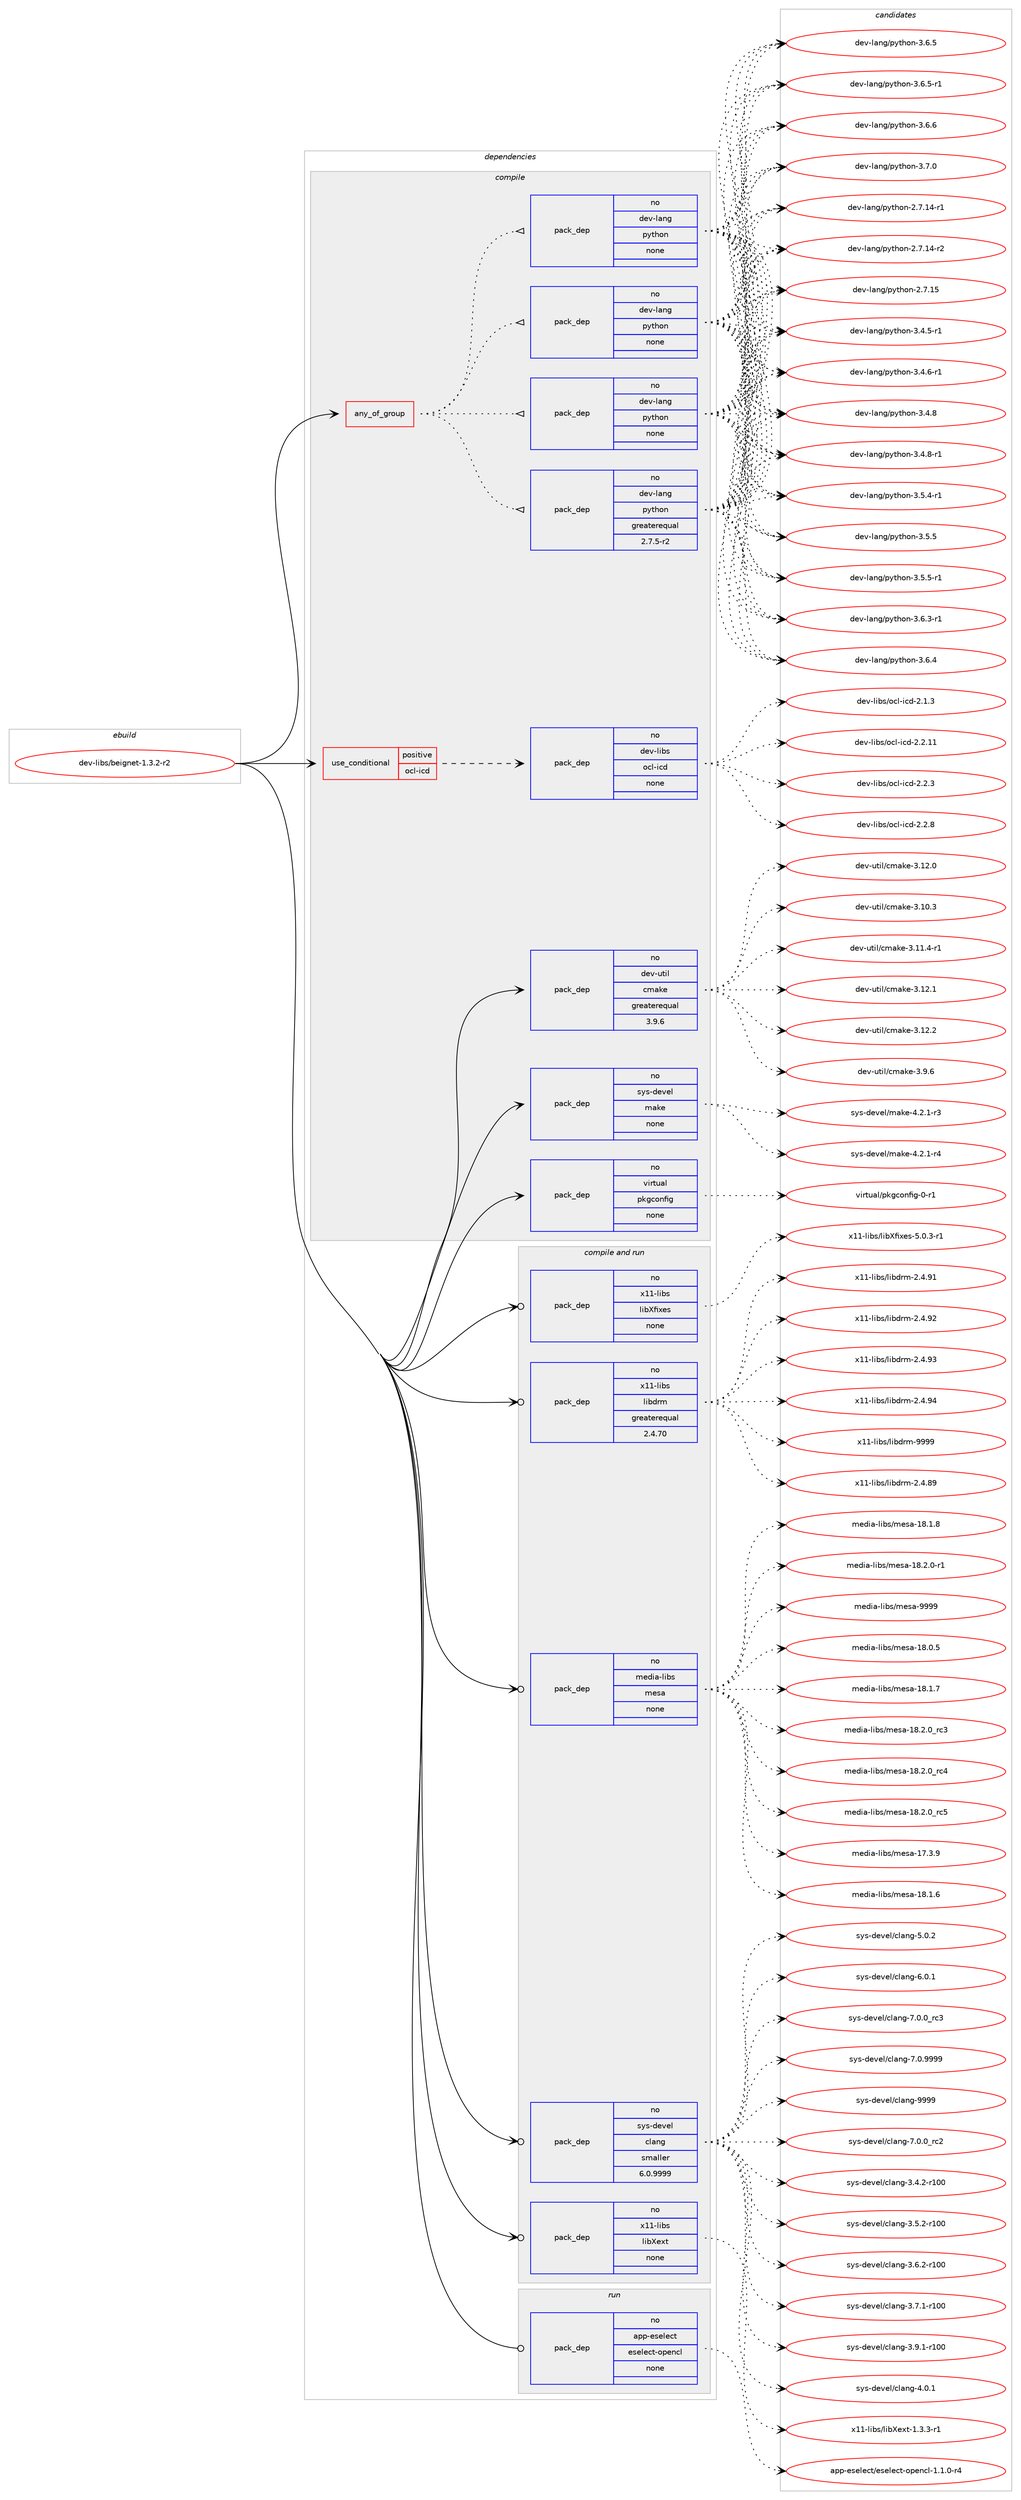 digraph prolog {

# *************
# Graph options
# *************

newrank=true;
concentrate=true;
compound=true;
graph [rankdir=LR,fontname=Helvetica,fontsize=10,ranksep=1.5];#, ranksep=2.5, nodesep=0.2];
edge  [arrowhead=vee];
node  [fontname=Helvetica,fontsize=10];

# **********
# The ebuild
# **********

subgraph cluster_leftcol {
color=gray;
rank=same;
label=<<i>ebuild</i>>;
id [label="dev-libs/beignet-1.3.2-r2", color=red, width=4, href="../dev-libs/beignet-1.3.2-r2.svg"];
}

# ****************
# The dependencies
# ****************

subgraph cluster_midcol {
color=gray;
label=<<i>dependencies</i>>;
subgraph cluster_compile {
fillcolor="#eeeeee";
style=filled;
label=<<i>compile</i>>;
subgraph any101 {
dependency4101 [label=<<TABLE BORDER="0" CELLBORDER="1" CELLSPACING="0" CELLPADDING="4"><TR><TD CELLPADDING="10">any_of_group</TD></TR></TABLE>>, shape=none, color=red];subgraph pack2770 {
dependency4102 [label=<<TABLE BORDER="0" CELLBORDER="1" CELLSPACING="0" CELLPADDING="4" WIDTH="220"><TR><TD ROWSPAN="6" CELLPADDING="30">pack_dep</TD></TR><TR><TD WIDTH="110">no</TD></TR><TR><TD>dev-lang</TD></TR><TR><TD>python</TD></TR><TR><TD>none</TD></TR><TR><TD></TD></TR></TABLE>>, shape=none, color=blue];
}
dependency4101:e -> dependency4102:w [weight=20,style="dotted",arrowhead="oinv"];
subgraph pack2771 {
dependency4103 [label=<<TABLE BORDER="0" CELLBORDER="1" CELLSPACING="0" CELLPADDING="4" WIDTH="220"><TR><TD ROWSPAN="6" CELLPADDING="30">pack_dep</TD></TR><TR><TD WIDTH="110">no</TD></TR><TR><TD>dev-lang</TD></TR><TR><TD>python</TD></TR><TR><TD>none</TD></TR><TR><TD></TD></TR></TABLE>>, shape=none, color=blue];
}
dependency4101:e -> dependency4103:w [weight=20,style="dotted",arrowhead="oinv"];
subgraph pack2772 {
dependency4104 [label=<<TABLE BORDER="0" CELLBORDER="1" CELLSPACING="0" CELLPADDING="4" WIDTH="220"><TR><TD ROWSPAN="6" CELLPADDING="30">pack_dep</TD></TR><TR><TD WIDTH="110">no</TD></TR><TR><TD>dev-lang</TD></TR><TR><TD>python</TD></TR><TR><TD>none</TD></TR><TR><TD></TD></TR></TABLE>>, shape=none, color=blue];
}
dependency4101:e -> dependency4104:w [weight=20,style="dotted",arrowhead="oinv"];
subgraph pack2773 {
dependency4105 [label=<<TABLE BORDER="0" CELLBORDER="1" CELLSPACING="0" CELLPADDING="4" WIDTH="220"><TR><TD ROWSPAN="6" CELLPADDING="30">pack_dep</TD></TR><TR><TD WIDTH="110">no</TD></TR><TR><TD>dev-lang</TD></TR><TR><TD>python</TD></TR><TR><TD>greaterequal</TD></TR><TR><TD>2.7.5-r2</TD></TR></TABLE>>, shape=none, color=blue];
}
dependency4101:e -> dependency4105:w [weight=20,style="dotted",arrowhead="oinv"];
}
id:e -> dependency4101:w [weight=20,style="solid",arrowhead="vee"];
subgraph cond1222 {
dependency4106 [label=<<TABLE BORDER="0" CELLBORDER="1" CELLSPACING="0" CELLPADDING="4"><TR><TD ROWSPAN="3" CELLPADDING="10">use_conditional</TD></TR><TR><TD>positive</TD></TR><TR><TD>ocl-icd</TD></TR></TABLE>>, shape=none, color=red];
subgraph pack2774 {
dependency4107 [label=<<TABLE BORDER="0" CELLBORDER="1" CELLSPACING="0" CELLPADDING="4" WIDTH="220"><TR><TD ROWSPAN="6" CELLPADDING="30">pack_dep</TD></TR><TR><TD WIDTH="110">no</TD></TR><TR><TD>dev-libs</TD></TR><TR><TD>ocl-icd</TD></TR><TR><TD>none</TD></TR><TR><TD></TD></TR></TABLE>>, shape=none, color=blue];
}
dependency4106:e -> dependency4107:w [weight=20,style="dashed",arrowhead="vee"];
}
id:e -> dependency4106:w [weight=20,style="solid",arrowhead="vee"];
subgraph pack2775 {
dependency4108 [label=<<TABLE BORDER="0" CELLBORDER="1" CELLSPACING="0" CELLPADDING="4" WIDTH="220"><TR><TD ROWSPAN="6" CELLPADDING="30">pack_dep</TD></TR><TR><TD WIDTH="110">no</TD></TR><TR><TD>dev-util</TD></TR><TR><TD>cmake</TD></TR><TR><TD>greaterequal</TD></TR><TR><TD>3.9.6</TD></TR></TABLE>>, shape=none, color=blue];
}
id:e -> dependency4108:w [weight=20,style="solid",arrowhead="vee"];
subgraph pack2776 {
dependency4109 [label=<<TABLE BORDER="0" CELLBORDER="1" CELLSPACING="0" CELLPADDING="4" WIDTH="220"><TR><TD ROWSPAN="6" CELLPADDING="30">pack_dep</TD></TR><TR><TD WIDTH="110">no</TD></TR><TR><TD>sys-devel</TD></TR><TR><TD>make</TD></TR><TR><TD>none</TD></TR><TR><TD></TD></TR></TABLE>>, shape=none, color=blue];
}
id:e -> dependency4109:w [weight=20,style="solid",arrowhead="vee"];
subgraph pack2777 {
dependency4110 [label=<<TABLE BORDER="0" CELLBORDER="1" CELLSPACING="0" CELLPADDING="4" WIDTH="220"><TR><TD ROWSPAN="6" CELLPADDING="30">pack_dep</TD></TR><TR><TD WIDTH="110">no</TD></TR><TR><TD>virtual</TD></TR><TR><TD>pkgconfig</TD></TR><TR><TD>none</TD></TR><TR><TD></TD></TR></TABLE>>, shape=none, color=blue];
}
id:e -> dependency4110:w [weight=20,style="solid",arrowhead="vee"];
}
subgraph cluster_compileandrun {
fillcolor="#eeeeee";
style=filled;
label=<<i>compile and run</i>>;
subgraph pack2778 {
dependency4111 [label=<<TABLE BORDER="0" CELLBORDER="1" CELLSPACING="0" CELLPADDING="4" WIDTH="220"><TR><TD ROWSPAN="6" CELLPADDING="30">pack_dep</TD></TR><TR><TD WIDTH="110">no</TD></TR><TR><TD>media-libs</TD></TR><TR><TD>mesa</TD></TR><TR><TD>none</TD></TR><TR><TD></TD></TR></TABLE>>, shape=none, color=blue];
}
id:e -> dependency4111:w [weight=20,style="solid",arrowhead="odotvee"];
subgraph pack2779 {
dependency4112 [label=<<TABLE BORDER="0" CELLBORDER="1" CELLSPACING="0" CELLPADDING="4" WIDTH="220"><TR><TD ROWSPAN="6" CELLPADDING="30">pack_dep</TD></TR><TR><TD WIDTH="110">no</TD></TR><TR><TD>sys-devel</TD></TR><TR><TD>clang</TD></TR><TR><TD>smaller</TD></TR><TR><TD>6.0.9999</TD></TR></TABLE>>, shape=none, color=blue];
}
id:e -> dependency4112:w [weight=20,style="solid",arrowhead="odotvee"];
subgraph pack2780 {
dependency4113 [label=<<TABLE BORDER="0" CELLBORDER="1" CELLSPACING="0" CELLPADDING="4" WIDTH="220"><TR><TD ROWSPAN="6" CELLPADDING="30">pack_dep</TD></TR><TR><TD WIDTH="110">no</TD></TR><TR><TD>x11-libs</TD></TR><TR><TD>libXext</TD></TR><TR><TD>none</TD></TR><TR><TD></TD></TR></TABLE>>, shape=none, color=blue];
}
id:e -> dependency4113:w [weight=20,style="solid",arrowhead="odotvee"];
subgraph pack2781 {
dependency4114 [label=<<TABLE BORDER="0" CELLBORDER="1" CELLSPACING="0" CELLPADDING="4" WIDTH="220"><TR><TD ROWSPAN="6" CELLPADDING="30">pack_dep</TD></TR><TR><TD WIDTH="110">no</TD></TR><TR><TD>x11-libs</TD></TR><TR><TD>libXfixes</TD></TR><TR><TD>none</TD></TR><TR><TD></TD></TR></TABLE>>, shape=none, color=blue];
}
id:e -> dependency4114:w [weight=20,style="solid",arrowhead="odotvee"];
subgraph pack2782 {
dependency4115 [label=<<TABLE BORDER="0" CELLBORDER="1" CELLSPACING="0" CELLPADDING="4" WIDTH="220"><TR><TD ROWSPAN="6" CELLPADDING="30">pack_dep</TD></TR><TR><TD WIDTH="110">no</TD></TR><TR><TD>x11-libs</TD></TR><TR><TD>libdrm</TD></TR><TR><TD>greaterequal</TD></TR><TR><TD>2.4.70</TD></TR></TABLE>>, shape=none, color=blue];
}
id:e -> dependency4115:w [weight=20,style="solid",arrowhead="odotvee"];
}
subgraph cluster_run {
fillcolor="#eeeeee";
style=filled;
label=<<i>run</i>>;
subgraph pack2783 {
dependency4116 [label=<<TABLE BORDER="0" CELLBORDER="1" CELLSPACING="0" CELLPADDING="4" WIDTH="220"><TR><TD ROWSPAN="6" CELLPADDING="30">pack_dep</TD></TR><TR><TD WIDTH="110">no</TD></TR><TR><TD>app-eselect</TD></TR><TR><TD>eselect-opencl</TD></TR><TR><TD>none</TD></TR><TR><TD></TD></TR></TABLE>>, shape=none, color=blue];
}
id:e -> dependency4116:w [weight=20,style="solid",arrowhead="odot"];
}
}

# **************
# The candidates
# **************

subgraph cluster_choices {
rank=same;
color=gray;
label=<<i>candidates</i>>;

subgraph choice2770 {
color=black;
nodesep=1;
choice100101118451089711010347112121116104111110455046554649524511449 [label="dev-lang/python-2.7.14-r1", color=red, width=4,href="../dev-lang/python-2.7.14-r1.svg"];
choice100101118451089711010347112121116104111110455046554649524511450 [label="dev-lang/python-2.7.14-r2", color=red, width=4,href="../dev-lang/python-2.7.14-r2.svg"];
choice10010111845108971101034711212111610411111045504655464953 [label="dev-lang/python-2.7.15", color=red, width=4,href="../dev-lang/python-2.7.15.svg"];
choice1001011184510897110103471121211161041111104551465246534511449 [label="dev-lang/python-3.4.5-r1", color=red, width=4,href="../dev-lang/python-3.4.5-r1.svg"];
choice1001011184510897110103471121211161041111104551465246544511449 [label="dev-lang/python-3.4.6-r1", color=red, width=4,href="../dev-lang/python-3.4.6-r1.svg"];
choice100101118451089711010347112121116104111110455146524656 [label="dev-lang/python-3.4.8", color=red, width=4,href="../dev-lang/python-3.4.8.svg"];
choice1001011184510897110103471121211161041111104551465246564511449 [label="dev-lang/python-3.4.8-r1", color=red, width=4,href="../dev-lang/python-3.4.8-r1.svg"];
choice1001011184510897110103471121211161041111104551465346524511449 [label="dev-lang/python-3.5.4-r1", color=red, width=4,href="../dev-lang/python-3.5.4-r1.svg"];
choice100101118451089711010347112121116104111110455146534653 [label="dev-lang/python-3.5.5", color=red, width=4,href="../dev-lang/python-3.5.5.svg"];
choice1001011184510897110103471121211161041111104551465346534511449 [label="dev-lang/python-3.5.5-r1", color=red, width=4,href="../dev-lang/python-3.5.5-r1.svg"];
choice1001011184510897110103471121211161041111104551465446514511449 [label="dev-lang/python-3.6.3-r1", color=red, width=4,href="../dev-lang/python-3.6.3-r1.svg"];
choice100101118451089711010347112121116104111110455146544652 [label="dev-lang/python-3.6.4", color=red, width=4,href="../dev-lang/python-3.6.4.svg"];
choice100101118451089711010347112121116104111110455146544653 [label="dev-lang/python-3.6.5", color=red, width=4,href="../dev-lang/python-3.6.5.svg"];
choice1001011184510897110103471121211161041111104551465446534511449 [label="dev-lang/python-3.6.5-r1", color=red, width=4,href="../dev-lang/python-3.6.5-r1.svg"];
choice100101118451089711010347112121116104111110455146544654 [label="dev-lang/python-3.6.6", color=red, width=4,href="../dev-lang/python-3.6.6.svg"];
choice100101118451089711010347112121116104111110455146554648 [label="dev-lang/python-3.7.0", color=red, width=4,href="../dev-lang/python-3.7.0.svg"];
dependency4102:e -> choice100101118451089711010347112121116104111110455046554649524511449:w [style=dotted,weight="100"];
dependency4102:e -> choice100101118451089711010347112121116104111110455046554649524511450:w [style=dotted,weight="100"];
dependency4102:e -> choice10010111845108971101034711212111610411111045504655464953:w [style=dotted,weight="100"];
dependency4102:e -> choice1001011184510897110103471121211161041111104551465246534511449:w [style=dotted,weight="100"];
dependency4102:e -> choice1001011184510897110103471121211161041111104551465246544511449:w [style=dotted,weight="100"];
dependency4102:e -> choice100101118451089711010347112121116104111110455146524656:w [style=dotted,weight="100"];
dependency4102:e -> choice1001011184510897110103471121211161041111104551465246564511449:w [style=dotted,weight="100"];
dependency4102:e -> choice1001011184510897110103471121211161041111104551465346524511449:w [style=dotted,weight="100"];
dependency4102:e -> choice100101118451089711010347112121116104111110455146534653:w [style=dotted,weight="100"];
dependency4102:e -> choice1001011184510897110103471121211161041111104551465346534511449:w [style=dotted,weight="100"];
dependency4102:e -> choice1001011184510897110103471121211161041111104551465446514511449:w [style=dotted,weight="100"];
dependency4102:e -> choice100101118451089711010347112121116104111110455146544652:w [style=dotted,weight="100"];
dependency4102:e -> choice100101118451089711010347112121116104111110455146544653:w [style=dotted,weight="100"];
dependency4102:e -> choice1001011184510897110103471121211161041111104551465446534511449:w [style=dotted,weight="100"];
dependency4102:e -> choice100101118451089711010347112121116104111110455146544654:w [style=dotted,weight="100"];
dependency4102:e -> choice100101118451089711010347112121116104111110455146554648:w [style=dotted,weight="100"];
}
subgraph choice2771 {
color=black;
nodesep=1;
choice100101118451089711010347112121116104111110455046554649524511449 [label="dev-lang/python-2.7.14-r1", color=red, width=4,href="../dev-lang/python-2.7.14-r1.svg"];
choice100101118451089711010347112121116104111110455046554649524511450 [label="dev-lang/python-2.7.14-r2", color=red, width=4,href="../dev-lang/python-2.7.14-r2.svg"];
choice10010111845108971101034711212111610411111045504655464953 [label="dev-lang/python-2.7.15", color=red, width=4,href="../dev-lang/python-2.7.15.svg"];
choice1001011184510897110103471121211161041111104551465246534511449 [label="dev-lang/python-3.4.5-r1", color=red, width=4,href="../dev-lang/python-3.4.5-r1.svg"];
choice1001011184510897110103471121211161041111104551465246544511449 [label="dev-lang/python-3.4.6-r1", color=red, width=4,href="../dev-lang/python-3.4.6-r1.svg"];
choice100101118451089711010347112121116104111110455146524656 [label="dev-lang/python-3.4.8", color=red, width=4,href="../dev-lang/python-3.4.8.svg"];
choice1001011184510897110103471121211161041111104551465246564511449 [label="dev-lang/python-3.4.8-r1", color=red, width=4,href="../dev-lang/python-3.4.8-r1.svg"];
choice1001011184510897110103471121211161041111104551465346524511449 [label="dev-lang/python-3.5.4-r1", color=red, width=4,href="../dev-lang/python-3.5.4-r1.svg"];
choice100101118451089711010347112121116104111110455146534653 [label="dev-lang/python-3.5.5", color=red, width=4,href="../dev-lang/python-3.5.5.svg"];
choice1001011184510897110103471121211161041111104551465346534511449 [label="dev-lang/python-3.5.5-r1", color=red, width=4,href="../dev-lang/python-3.5.5-r1.svg"];
choice1001011184510897110103471121211161041111104551465446514511449 [label="dev-lang/python-3.6.3-r1", color=red, width=4,href="../dev-lang/python-3.6.3-r1.svg"];
choice100101118451089711010347112121116104111110455146544652 [label="dev-lang/python-3.6.4", color=red, width=4,href="../dev-lang/python-3.6.4.svg"];
choice100101118451089711010347112121116104111110455146544653 [label="dev-lang/python-3.6.5", color=red, width=4,href="../dev-lang/python-3.6.5.svg"];
choice1001011184510897110103471121211161041111104551465446534511449 [label="dev-lang/python-3.6.5-r1", color=red, width=4,href="../dev-lang/python-3.6.5-r1.svg"];
choice100101118451089711010347112121116104111110455146544654 [label="dev-lang/python-3.6.6", color=red, width=4,href="../dev-lang/python-3.6.6.svg"];
choice100101118451089711010347112121116104111110455146554648 [label="dev-lang/python-3.7.0", color=red, width=4,href="../dev-lang/python-3.7.0.svg"];
dependency4103:e -> choice100101118451089711010347112121116104111110455046554649524511449:w [style=dotted,weight="100"];
dependency4103:e -> choice100101118451089711010347112121116104111110455046554649524511450:w [style=dotted,weight="100"];
dependency4103:e -> choice10010111845108971101034711212111610411111045504655464953:w [style=dotted,weight="100"];
dependency4103:e -> choice1001011184510897110103471121211161041111104551465246534511449:w [style=dotted,weight="100"];
dependency4103:e -> choice1001011184510897110103471121211161041111104551465246544511449:w [style=dotted,weight="100"];
dependency4103:e -> choice100101118451089711010347112121116104111110455146524656:w [style=dotted,weight="100"];
dependency4103:e -> choice1001011184510897110103471121211161041111104551465246564511449:w [style=dotted,weight="100"];
dependency4103:e -> choice1001011184510897110103471121211161041111104551465346524511449:w [style=dotted,weight="100"];
dependency4103:e -> choice100101118451089711010347112121116104111110455146534653:w [style=dotted,weight="100"];
dependency4103:e -> choice1001011184510897110103471121211161041111104551465346534511449:w [style=dotted,weight="100"];
dependency4103:e -> choice1001011184510897110103471121211161041111104551465446514511449:w [style=dotted,weight="100"];
dependency4103:e -> choice100101118451089711010347112121116104111110455146544652:w [style=dotted,weight="100"];
dependency4103:e -> choice100101118451089711010347112121116104111110455146544653:w [style=dotted,weight="100"];
dependency4103:e -> choice1001011184510897110103471121211161041111104551465446534511449:w [style=dotted,weight="100"];
dependency4103:e -> choice100101118451089711010347112121116104111110455146544654:w [style=dotted,weight="100"];
dependency4103:e -> choice100101118451089711010347112121116104111110455146554648:w [style=dotted,weight="100"];
}
subgraph choice2772 {
color=black;
nodesep=1;
choice100101118451089711010347112121116104111110455046554649524511449 [label="dev-lang/python-2.7.14-r1", color=red, width=4,href="../dev-lang/python-2.7.14-r1.svg"];
choice100101118451089711010347112121116104111110455046554649524511450 [label="dev-lang/python-2.7.14-r2", color=red, width=4,href="../dev-lang/python-2.7.14-r2.svg"];
choice10010111845108971101034711212111610411111045504655464953 [label="dev-lang/python-2.7.15", color=red, width=4,href="../dev-lang/python-2.7.15.svg"];
choice1001011184510897110103471121211161041111104551465246534511449 [label="dev-lang/python-3.4.5-r1", color=red, width=4,href="../dev-lang/python-3.4.5-r1.svg"];
choice1001011184510897110103471121211161041111104551465246544511449 [label="dev-lang/python-3.4.6-r1", color=red, width=4,href="../dev-lang/python-3.4.6-r1.svg"];
choice100101118451089711010347112121116104111110455146524656 [label="dev-lang/python-3.4.8", color=red, width=4,href="../dev-lang/python-3.4.8.svg"];
choice1001011184510897110103471121211161041111104551465246564511449 [label="dev-lang/python-3.4.8-r1", color=red, width=4,href="../dev-lang/python-3.4.8-r1.svg"];
choice1001011184510897110103471121211161041111104551465346524511449 [label="dev-lang/python-3.5.4-r1", color=red, width=4,href="../dev-lang/python-3.5.4-r1.svg"];
choice100101118451089711010347112121116104111110455146534653 [label="dev-lang/python-3.5.5", color=red, width=4,href="../dev-lang/python-3.5.5.svg"];
choice1001011184510897110103471121211161041111104551465346534511449 [label="dev-lang/python-3.5.5-r1", color=red, width=4,href="../dev-lang/python-3.5.5-r1.svg"];
choice1001011184510897110103471121211161041111104551465446514511449 [label="dev-lang/python-3.6.3-r1", color=red, width=4,href="../dev-lang/python-3.6.3-r1.svg"];
choice100101118451089711010347112121116104111110455146544652 [label="dev-lang/python-3.6.4", color=red, width=4,href="../dev-lang/python-3.6.4.svg"];
choice100101118451089711010347112121116104111110455146544653 [label="dev-lang/python-3.6.5", color=red, width=4,href="../dev-lang/python-3.6.5.svg"];
choice1001011184510897110103471121211161041111104551465446534511449 [label="dev-lang/python-3.6.5-r1", color=red, width=4,href="../dev-lang/python-3.6.5-r1.svg"];
choice100101118451089711010347112121116104111110455146544654 [label="dev-lang/python-3.6.6", color=red, width=4,href="../dev-lang/python-3.6.6.svg"];
choice100101118451089711010347112121116104111110455146554648 [label="dev-lang/python-3.7.0", color=red, width=4,href="../dev-lang/python-3.7.0.svg"];
dependency4104:e -> choice100101118451089711010347112121116104111110455046554649524511449:w [style=dotted,weight="100"];
dependency4104:e -> choice100101118451089711010347112121116104111110455046554649524511450:w [style=dotted,weight="100"];
dependency4104:e -> choice10010111845108971101034711212111610411111045504655464953:w [style=dotted,weight="100"];
dependency4104:e -> choice1001011184510897110103471121211161041111104551465246534511449:w [style=dotted,weight="100"];
dependency4104:e -> choice1001011184510897110103471121211161041111104551465246544511449:w [style=dotted,weight="100"];
dependency4104:e -> choice100101118451089711010347112121116104111110455146524656:w [style=dotted,weight="100"];
dependency4104:e -> choice1001011184510897110103471121211161041111104551465246564511449:w [style=dotted,weight="100"];
dependency4104:e -> choice1001011184510897110103471121211161041111104551465346524511449:w [style=dotted,weight="100"];
dependency4104:e -> choice100101118451089711010347112121116104111110455146534653:w [style=dotted,weight="100"];
dependency4104:e -> choice1001011184510897110103471121211161041111104551465346534511449:w [style=dotted,weight="100"];
dependency4104:e -> choice1001011184510897110103471121211161041111104551465446514511449:w [style=dotted,weight="100"];
dependency4104:e -> choice100101118451089711010347112121116104111110455146544652:w [style=dotted,weight="100"];
dependency4104:e -> choice100101118451089711010347112121116104111110455146544653:w [style=dotted,weight="100"];
dependency4104:e -> choice1001011184510897110103471121211161041111104551465446534511449:w [style=dotted,weight="100"];
dependency4104:e -> choice100101118451089711010347112121116104111110455146544654:w [style=dotted,weight="100"];
dependency4104:e -> choice100101118451089711010347112121116104111110455146554648:w [style=dotted,weight="100"];
}
subgraph choice2773 {
color=black;
nodesep=1;
choice100101118451089711010347112121116104111110455046554649524511449 [label="dev-lang/python-2.7.14-r1", color=red, width=4,href="../dev-lang/python-2.7.14-r1.svg"];
choice100101118451089711010347112121116104111110455046554649524511450 [label="dev-lang/python-2.7.14-r2", color=red, width=4,href="../dev-lang/python-2.7.14-r2.svg"];
choice10010111845108971101034711212111610411111045504655464953 [label="dev-lang/python-2.7.15", color=red, width=4,href="../dev-lang/python-2.7.15.svg"];
choice1001011184510897110103471121211161041111104551465246534511449 [label="dev-lang/python-3.4.5-r1", color=red, width=4,href="../dev-lang/python-3.4.5-r1.svg"];
choice1001011184510897110103471121211161041111104551465246544511449 [label="dev-lang/python-3.4.6-r1", color=red, width=4,href="../dev-lang/python-3.4.6-r1.svg"];
choice100101118451089711010347112121116104111110455146524656 [label="dev-lang/python-3.4.8", color=red, width=4,href="../dev-lang/python-3.4.8.svg"];
choice1001011184510897110103471121211161041111104551465246564511449 [label="dev-lang/python-3.4.8-r1", color=red, width=4,href="../dev-lang/python-3.4.8-r1.svg"];
choice1001011184510897110103471121211161041111104551465346524511449 [label="dev-lang/python-3.5.4-r1", color=red, width=4,href="../dev-lang/python-3.5.4-r1.svg"];
choice100101118451089711010347112121116104111110455146534653 [label="dev-lang/python-3.5.5", color=red, width=4,href="../dev-lang/python-3.5.5.svg"];
choice1001011184510897110103471121211161041111104551465346534511449 [label="dev-lang/python-3.5.5-r1", color=red, width=4,href="../dev-lang/python-3.5.5-r1.svg"];
choice1001011184510897110103471121211161041111104551465446514511449 [label="dev-lang/python-3.6.3-r1", color=red, width=4,href="../dev-lang/python-3.6.3-r1.svg"];
choice100101118451089711010347112121116104111110455146544652 [label="dev-lang/python-3.6.4", color=red, width=4,href="../dev-lang/python-3.6.4.svg"];
choice100101118451089711010347112121116104111110455146544653 [label="dev-lang/python-3.6.5", color=red, width=4,href="../dev-lang/python-3.6.5.svg"];
choice1001011184510897110103471121211161041111104551465446534511449 [label="dev-lang/python-3.6.5-r1", color=red, width=4,href="../dev-lang/python-3.6.5-r1.svg"];
choice100101118451089711010347112121116104111110455146544654 [label="dev-lang/python-3.6.6", color=red, width=4,href="../dev-lang/python-3.6.6.svg"];
choice100101118451089711010347112121116104111110455146554648 [label="dev-lang/python-3.7.0", color=red, width=4,href="../dev-lang/python-3.7.0.svg"];
dependency4105:e -> choice100101118451089711010347112121116104111110455046554649524511449:w [style=dotted,weight="100"];
dependency4105:e -> choice100101118451089711010347112121116104111110455046554649524511450:w [style=dotted,weight="100"];
dependency4105:e -> choice10010111845108971101034711212111610411111045504655464953:w [style=dotted,weight="100"];
dependency4105:e -> choice1001011184510897110103471121211161041111104551465246534511449:w [style=dotted,weight="100"];
dependency4105:e -> choice1001011184510897110103471121211161041111104551465246544511449:w [style=dotted,weight="100"];
dependency4105:e -> choice100101118451089711010347112121116104111110455146524656:w [style=dotted,weight="100"];
dependency4105:e -> choice1001011184510897110103471121211161041111104551465246564511449:w [style=dotted,weight="100"];
dependency4105:e -> choice1001011184510897110103471121211161041111104551465346524511449:w [style=dotted,weight="100"];
dependency4105:e -> choice100101118451089711010347112121116104111110455146534653:w [style=dotted,weight="100"];
dependency4105:e -> choice1001011184510897110103471121211161041111104551465346534511449:w [style=dotted,weight="100"];
dependency4105:e -> choice1001011184510897110103471121211161041111104551465446514511449:w [style=dotted,weight="100"];
dependency4105:e -> choice100101118451089711010347112121116104111110455146544652:w [style=dotted,weight="100"];
dependency4105:e -> choice100101118451089711010347112121116104111110455146544653:w [style=dotted,weight="100"];
dependency4105:e -> choice1001011184510897110103471121211161041111104551465446534511449:w [style=dotted,weight="100"];
dependency4105:e -> choice100101118451089711010347112121116104111110455146544654:w [style=dotted,weight="100"];
dependency4105:e -> choice100101118451089711010347112121116104111110455146554648:w [style=dotted,weight="100"];
}
subgraph choice2774 {
color=black;
nodesep=1;
choice100101118451081059811547111991084510599100455046494651 [label="dev-libs/ocl-icd-2.1.3", color=red, width=4,href="../dev-libs/ocl-icd-2.1.3.svg"];
choice10010111845108105981154711199108451059910045504650464949 [label="dev-libs/ocl-icd-2.2.11", color=red, width=4,href="../dev-libs/ocl-icd-2.2.11.svg"];
choice100101118451081059811547111991084510599100455046504651 [label="dev-libs/ocl-icd-2.2.3", color=red, width=4,href="../dev-libs/ocl-icd-2.2.3.svg"];
choice100101118451081059811547111991084510599100455046504656 [label="dev-libs/ocl-icd-2.2.8", color=red, width=4,href="../dev-libs/ocl-icd-2.2.8.svg"];
dependency4107:e -> choice100101118451081059811547111991084510599100455046494651:w [style=dotted,weight="100"];
dependency4107:e -> choice10010111845108105981154711199108451059910045504650464949:w [style=dotted,weight="100"];
dependency4107:e -> choice100101118451081059811547111991084510599100455046504651:w [style=dotted,weight="100"];
dependency4107:e -> choice100101118451081059811547111991084510599100455046504656:w [style=dotted,weight="100"];
}
subgraph choice2775 {
color=black;
nodesep=1;
choice1001011184511711610510847991099710710145514649504648 [label="dev-util/cmake-3.12.0", color=red, width=4,href="../dev-util/cmake-3.12.0.svg"];
choice1001011184511711610510847991099710710145514649484651 [label="dev-util/cmake-3.10.3", color=red, width=4,href="../dev-util/cmake-3.10.3.svg"];
choice10010111845117116105108479910997107101455146494946524511449 [label="dev-util/cmake-3.11.4-r1", color=red, width=4,href="../dev-util/cmake-3.11.4-r1.svg"];
choice1001011184511711610510847991099710710145514649504649 [label="dev-util/cmake-3.12.1", color=red, width=4,href="../dev-util/cmake-3.12.1.svg"];
choice1001011184511711610510847991099710710145514649504650 [label="dev-util/cmake-3.12.2", color=red, width=4,href="../dev-util/cmake-3.12.2.svg"];
choice10010111845117116105108479910997107101455146574654 [label="dev-util/cmake-3.9.6", color=red, width=4,href="../dev-util/cmake-3.9.6.svg"];
dependency4108:e -> choice1001011184511711610510847991099710710145514649504648:w [style=dotted,weight="100"];
dependency4108:e -> choice1001011184511711610510847991099710710145514649484651:w [style=dotted,weight="100"];
dependency4108:e -> choice10010111845117116105108479910997107101455146494946524511449:w [style=dotted,weight="100"];
dependency4108:e -> choice1001011184511711610510847991099710710145514649504649:w [style=dotted,weight="100"];
dependency4108:e -> choice1001011184511711610510847991099710710145514649504650:w [style=dotted,weight="100"];
dependency4108:e -> choice10010111845117116105108479910997107101455146574654:w [style=dotted,weight="100"];
}
subgraph choice2776 {
color=black;
nodesep=1;
choice1151211154510010111810110847109971071014552465046494511451 [label="sys-devel/make-4.2.1-r3", color=red, width=4,href="../sys-devel/make-4.2.1-r3.svg"];
choice1151211154510010111810110847109971071014552465046494511452 [label="sys-devel/make-4.2.1-r4", color=red, width=4,href="../sys-devel/make-4.2.1-r4.svg"];
dependency4109:e -> choice1151211154510010111810110847109971071014552465046494511451:w [style=dotted,weight="100"];
dependency4109:e -> choice1151211154510010111810110847109971071014552465046494511452:w [style=dotted,weight="100"];
}
subgraph choice2777 {
color=black;
nodesep=1;
choice11810511411611797108471121071039911111010210510345484511449 [label="virtual/pkgconfig-0-r1", color=red, width=4,href="../virtual/pkgconfig-0-r1.svg"];
dependency4110:e -> choice11810511411611797108471121071039911111010210510345484511449:w [style=dotted,weight="100"];
}
subgraph choice2778 {
color=black;
nodesep=1;
choice109101100105974510810598115471091011159745495646484653 [label="media-libs/mesa-18.0.5", color=red, width=4,href="../media-libs/mesa-18.0.5.svg"];
choice109101100105974510810598115471091011159745495646494655 [label="media-libs/mesa-18.1.7", color=red, width=4,href="../media-libs/mesa-18.1.7.svg"];
choice109101100105974510810598115471091011159745495646504648951149951 [label="media-libs/mesa-18.2.0_rc3", color=red, width=4,href="../media-libs/mesa-18.2.0_rc3.svg"];
choice109101100105974510810598115471091011159745495646504648951149952 [label="media-libs/mesa-18.2.0_rc4", color=red, width=4,href="../media-libs/mesa-18.2.0_rc4.svg"];
choice109101100105974510810598115471091011159745495646504648951149953 [label="media-libs/mesa-18.2.0_rc5", color=red, width=4,href="../media-libs/mesa-18.2.0_rc5.svg"];
choice109101100105974510810598115471091011159745495546514657 [label="media-libs/mesa-17.3.9", color=red, width=4,href="../media-libs/mesa-17.3.9.svg"];
choice109101100105974510810598115471091011159745495646494654 [label="media-libs/mesa-18.1.6", color=red, width=4,href="../media-libs/mesa-18.1.6.svg"];
choice109101100105974510810598115471091011159745495646494656 [label="media-libs/mesa-18.1.8", color=red, width=4,href="../media-libs/mesa-18.1.8.svg"];
choice1091011001059745108105981154710910111597454956465046484511449 [label="media-libs/mesa-18.2.0-r1", color=red, width=4,href="../media-libs/mesa-18.2.0-r1.svg"];
choice10910110010597451081059811547109101115974557575757 [label="media-libs/mesa-9999", color=red, width=4,href="../media-libs/mesa-9999.svg"];
dependency4111:e -> choice109101100105974510810598115471091011159745495646484653:w [style=dotted,weight="100"];
dependency4111:e -> choice109101100105974510810598115471091011159745495646494655:w [style=dotted,weight="100"];
dependency4111:e -> choice109101100105974510810598115471091011159745495646504648951149951:w [style=dotted,weight="100"];
dependency4111:e -> choice109101100105974510810598115471091011159745495646504648951149952:w [style=dotted,weight="100"];
dependency4111:e -> choice109101100105974510810598115471091011159745495646504648951149953:w [style=dotted,weight="100"];
dependency4111:e -> choice109101100105974510810598115471091011159745495546514657:w [style=dotted,weight="100"];
dependency4111:e -> choice109101100105974510810598115471091011159745495646494654:w [style=dotted,weight="100"];
dependency4111:e -> choice109101100105974510810598115471091011159745495646494656:w [style=dotted,weight="100"];
dependency4111:e -> choice1091011001059745108105981154710910111597454956465046484511449:w [style=dotted,weight="100"];
dependency4111:e -> choice10910110010597451081059811547109101115974557575757:w [style=dotted,weight="100"];
}
subgraph choice2779 {
color=black;
nodesep=1;
choice11512111545100101118101108479910897110103455546484648951149950 [label="sys-devel/clang-7.0.0_rc2", color=red, width=4,href="../sys-devel/clang-7.0.0_rc2.svg"];
choice1151211154510010111810110847991089711010345514652465045114494848 [label="sys-devel/clang-3.4.2-r100", color=red, width=4,href="../sys-devel/clang-3.4.2-r100.svg"];
choice1151211154510010111810110847991089711010345514653465045114494848 [label="sys-devel/clang-3.5.2-r100", color=red, width=4,href="../sys-devel/clang-3.5.2-r100.svg"];
choice1151211154510010111810110847991089711010345514654465045114494848 [label="sys-devel/clang-3.6.2-r100", color=red, width=4,href="../sys-devel/clang-3.6.2-r100.svg"];
choice1151211154510010111810110847991089711010345514655464945114494848 [label="sys-devel/clang-3.7.1-r100", color=red, width=4,href="../sys-devel/clang-3.7.1-r100.svg"];
choice1151211154510010111810110847991089711010345514657464945114494848 [label="sys-devel/clang-3.9.1-r100", color=red, width=4,href="../sys-devel/clang-3.9.1-r100.svg"];
choice11512111545100101118101108479910897110103455246484649 [label="sys-devel/clang-4.0.1", color=red, width=4,href="../sys-devel/clang-4.0.1.svg"];
choice11512111545100101118101108479910897110103455346484650 [label="sys-devel/clang-5.0.2", color=red, width=4,href="../sys-devel/clang-5.0.2.svg"];
choice11512111545100101118101108479910897110103455446484649 [label="sys-devel/clang-6.0.1", color=red, width=4,href="../sys-devel/clang-6.0.1.svg"];
choice11512111545100101118101108479910897110103455546484648951149951 [label="sys-devel/clang-7.0.0_rc3", color=red, width=4,href="../sys-devel/clang-7.0.0_rc3.svg"];
choice11512111545100101118101108479910897110103455546484657575757 [label="sys-devel/clang-7.0.9999", color=red, width=4,href="../sys-devel/clang-7.0.9999.svg"];
choice115121115451001011181011084799108971101034557575757 [label="sys-devel/clang-9999", color=red, width=4,href="../sys-devel/clang-9999.svg"];
dependency4112:e -> choice11512111545100101118101108479910897110103455546484648951149950:w [style=dotted,weight="100"];
dependency4112:e -> choice1151211154510010111810110847991089711010345514652465045114494848:w [style=dotted,weight="100"];
dependency4112:e -> choice1151211154510010111810110847991089711010345514653465045114494848:w [style=dotted,weight="100"];
dependency4112:e -> choice1151211154510010111810110847991089711010345514654465045114494848:w [style=dotted,weight="100"];
dependency4112:e -> choice1151211154510010111810110847991089711010345514655464945114494848:w [style=dotted,weight="100"];
dependency4112:e -> choice1151211154510010111810110847991089711010345514657464945114494848:w [style=dotted,weight="100"];
dependency4112:e -> choice11512111545100101118101108479910897110103455246484649:w [style=dotted,weight="100"];
dependency4112:e -> choice11512111545100101118101108479910897110103455346484650:w [style=dotted,weight="100"];
dependency4112:e -> choice11512111545100101118101108479910897110103455446484649:w [style=dotted,weight="100"];
dependency4112:e -> choice11512111545100101118101108479910897110103455546484648951149951:w [style=dotted,weight="100"];
dependency4112:e -> choice11512111545100101118101108479910897110103455546484657575757:w [style=dotted,weight="100"];
dependency4112:e -> choice115121115451001011181011084799108971101034557575757:w [style=dotted,weight="100"];
}
subgraph choice2780 {
color=black;
nodesep=1;
choice120494945108105981154710810598881011201164549465146514511449 [label="x11-libs/libXext-1.3.3-r1", color=red, width=4,href="../x11-libs/libXext-1.3.3-r1.svg"];
dependency4113:e -> choice120494945108105981154710810598881011201164549465146514511449:w [style=dotted,weight="100"];
}
subgraph choice2781 {
color=black;
nodesep=1;
choice120494945108105981154710810598881021051201011154553464846514511449 [label="x11-libs/libXfixes-5.0.3-r1", color=red, width=4,href="../x11-libs/libXfixes-5.0.3-r1.svg"];
dependency4114:e -> choice120494945108105981154710810598881021051201011154553464846514511449:w [style=dotted,weight="100"];
}
subgraph choice2782 {
color=black;
nodesep=1;
choice12049494510810598115471081059810011410945504652465657 [label="x11-libs/libdrm-2.4.89", color=red, width=4,href="../x11-libs/libdrm-2.4.89.svg"];
choice12049494510810598115471081059810011410945504652465749 [label="x11-libs/libdrm-2.4.91", color=red, width=4,href="../x11-libs/libdrm-2.4.91.svg"];
choice12049494510810598115471081059810011410945504652465750 [label="x11-libs/libdrm-2.4.92", color=red, width=4,href="../x11-libs/libdrm-2.4.92.svg"];
choice12049494510810598115471081059810011410945504652465751 [label="x11-libs/libdrm-2.4.93", color=red, width=4,href="../x11-libs/libdrm-2.4.93.svg"];
choice12049494510810598115471081059810011410945504652465752 [label="x11-libs/libdrm-2.4.94", color=red, width=4,href="../x11-libs/libdrm-2.4.94.svg"];
choice1204949451081059811547108105981001141094557575757 [label="x11-libs/libdrm-9999", color=red, width=4,href="../x11-libs/libdrm-9999.svg"];
dependency4115:e -> choice12049494510810598115471081059810011410945504652465657:w [style=dotted,weight="100"];
dependency4115:e -> choice12049494510810598115471081059810011410945504652465749:w [style=dotted,weight="100"];
dependency4115:e -> choice12049494510810598115471081059810011410945504652465750:w [style=dotted,weight="100"];
dependency4115:e -> choice12049494510810598115471081059810011410945504652465751:w [style=dotted,weight="100"];
dependency4115:e -> choice12049494510810598115471081059810011410945504652465752:w [style=dotted,weight="100"];
dependency4115:e -> choice1204949451081059811547108105981001141094557575757:w [style=dotted,weight="100"];
}
subgraph choice2783 {
color=black;
nodesep=1;
choice971121124510111510110810199116471011151011081019911645111112101110991084549464946484511452 [label="app-eselect/eselect-opencl-1.1.0-r4", color=red, width=4,href="../app-eselect/eselect-opencl-1.1.0-r4.svg"];
dependency4116:e -> choice971121124510111510110810199116471011151011081019911645111112101110991084549464946484511452:w [style=dotted,weight="100"];
}
}

}

